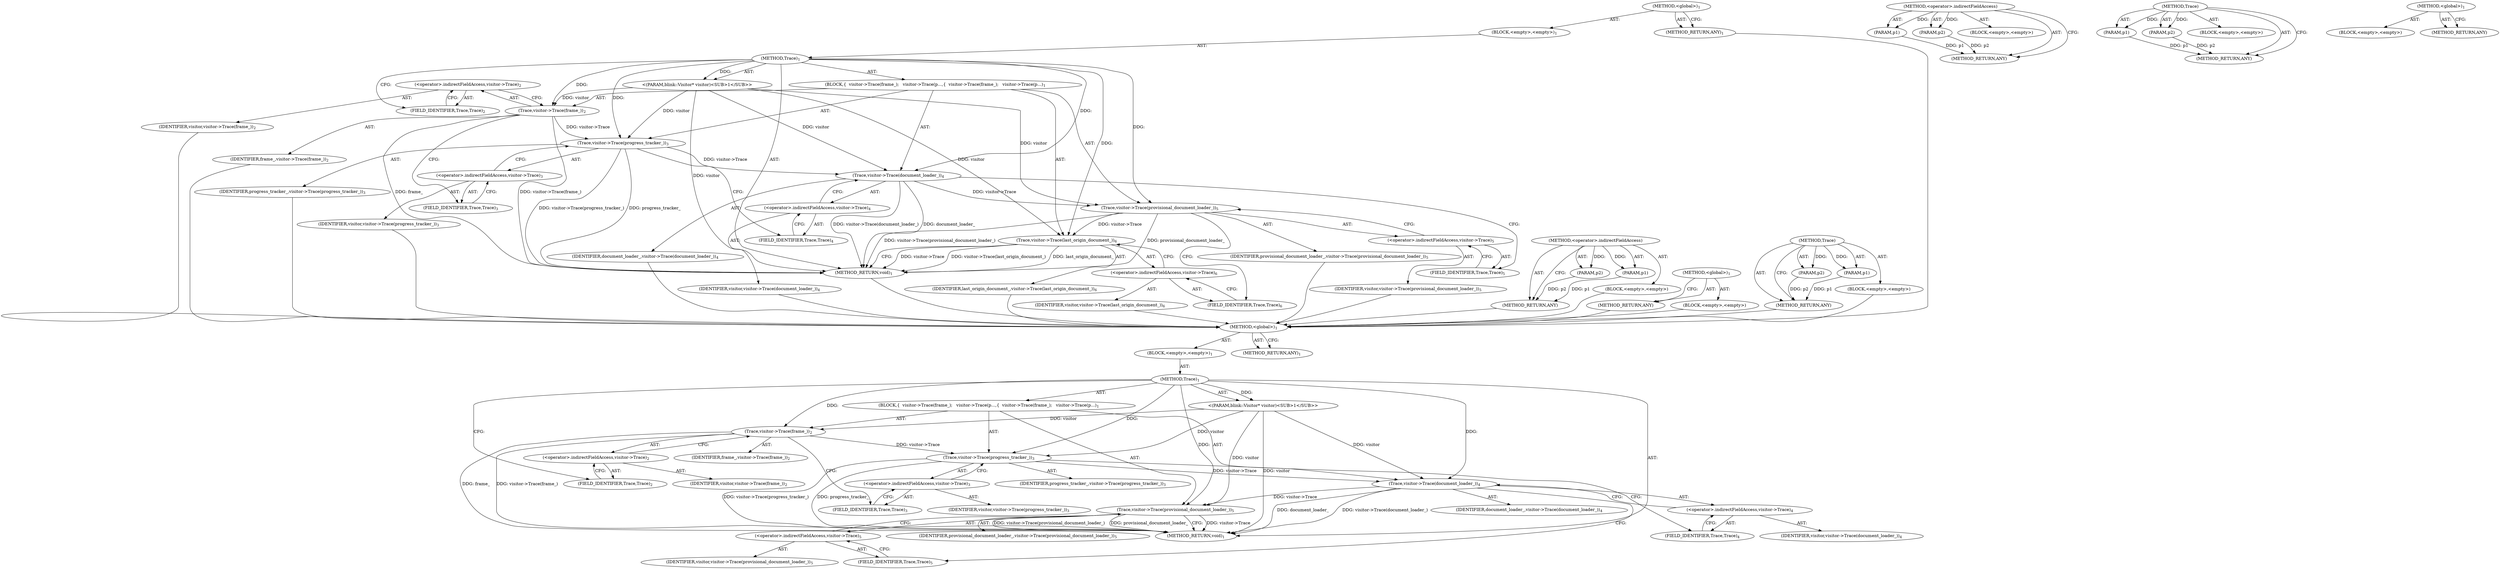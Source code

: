 digraph "&lt;global&gt;" {
vulnerable_6 [label=<(METHOD,&lt;global&gt;)<SUB>1</SUB>>];
vulnerable_7 [label=<(BLOCK,&lt;empty&gt;,&lt;empty&gt;)<SUB>1</SUB>>];
vulnerable_8 [label=<(METHOD,Trace)<SUB>1</SUB>>];
vulnerable_9 [label="<(PARAM,blink::Visitor* visitor)<SUB>1</SUB>>"];
vulnerable_10 [label=<(BLOCK,{
  visitor-&gt;Trace(frame_);
   visitor-&gt;Trace(p...,{
  visitor-&gt;Trace(frame_);
   visitor-&gt;Trace(p...)<SUB>1</SUB>>];
vulnerable_11 [label=<(Trace,visitor-&gt;Trace(frame_))<SUB>2</SUB>>];
vulnerable_12 [label=<(&lt;operator&gt;.indirectFieldAccess,visitor-&gt;Trace)<SUB>2</SUB>>];
vulnerable_13 [label=<(IDENTIFIER,visitor,visitor-&gt;Trace(frame_))<SUB>2</SUB>>];
vulnerable_14 [label=<(FIELD_IDENTIFIER,Trace,Trace)<SUB>2</SUB>>];
vulnerable_15 [label=<(IDENTIFIER,frame_,visitor-&gt;Trace(frame_))<SUB>2</SUB>>];
vulnerable_16 [label=<(Trace,visitor-&gt;Trace(progress_tracker_))<SUB>3</SUB>>];
vulnerable_17 [label=<(&lt;operator&gt;.indirectFieldAccess,visitor-&gt;Trace)<SUB>3</SUB>>];
vulnerable_18 [label=<(IDENTIFIER,visitor,visitor-&gt;Trace(progress_tracker_))<SUB>3</SUB>>];
vulnerable_19 [label=<(FIELD_IDENTIFIER,Trace,Trace)<SUB>3</SUB>>];
vulnerable_20 [label=<(IDENTIFIER,progress_tracker_,visitor-&gt;Trace(progress_tracker_))<SUB>3</SUB>>];
vulnerable_21 [label=<(Trace,visitor-&gt;Trace(document_loader_))<SUB>4</SUB>>];
vulnerable_22 [label=<(&lt;operator&gt;.indirectFieldAccess,visitor-&gt;Trace)<SUB>4</SUB>>];
vulnerable_23 [label=<(IDENTIFIER,visitor,visitor-&gt;Trace(document_loader_))<SUB>4</SUB>>];
vulnerable_24 [label=<(FIELD_IDENTIFIER,Trace,Trace)<SUB>4</SUB>>];
vulnerable_25 [label=<(IDENTIFIER,document_loader_,visitor-&gt;Trace(document_loader_))<SUB>4</SUB>>];
vulnerable_26 [label=<(Trace,visitor-&gt;Trace(provisional_document_loader_))<SUB>5</SUB>>];
vulnerable_27 [label=<(&lt;operator&gt;.indirectFieldAccess,visitor-&gt;Trace)<SUB>5</SUB>>];
vulnerable_28 [label=<(IDENTIFIER,visitor,visitor-&gt;Trace(provisional_document_loader_))<SUB>5</SUB>>];
vulnerable_29 [label=<(FIELD_IDENTIFIER,Trace,Trace)<SUB>5</SUB>>];
vulnerable_30 [label=<(IDENTIFIER,provisional_document_loader_,visitor-&gt;Trace(provisional_document_loader_))<SUB>5</SUB>>];
vulnerable_31 [label=<(METHOD_RETURN,void)<SUB>1</SUB>>];
vulnerable_33 [label=<(METHOD_RETURN,ANY)<SUB>1</SUB>>];
vulnerable_53 [label=<(METHOD,&lt;operator&gt;.indirectFieldAccess)>];
vulnerable_54 [label=<(PARAM,p1)>];
vulnerable_55 [label=<(PARAM,p2)>];
vulnerable_56 [label=<(BLOCK,&lt;empty&gt;,&lt;empty&gt;)>];
vulnerable_57 [label=<(METHOD_RETURN,ANY)>];
vulnerable_48 [label=<(METHOD,Trace)>];
vulnerable_49 [label=<(PARAM,p1)>];
vulnerable_50 [label=<(PARAM,p2)>];
vulnerable_51 [label=<(BLOCK,&lt;empty&gt;,&lt;empty&gt;)>];
vulnerable_52 [label=<(METHOD_RETURN,ANY)>];
vulnerable_42 [label=<(METHOD,&lt;global&gt;)<SUB>1</SUB>>];
vulnerable_43 [label=<(BLOCK,&lt;empty&gt;,&lt;empty&gt;)>];
vulnerable_44 [label=<(METHOD_RETURN,ANY)>];
fixed_6 [label=<(METHOD,&lt;global&gt;)<SUB>1</SUB>>];
fixed_7 [label=<(BLOCK,&lt;empty&gt;,&lt;empty&gt;)<SUB>1</SUB>>];
fixed_8 [label=<(METHOD,Trace)<SUB>1</SUB>>];
fixed_9 [label="<(PARAM,blink::Visitor* visitor)<SUB>1</SUB>>"];
fixed_10 [label=<(BLOCK,{
  visitor-&gt;Trace(frame_);
   visitor-&gt;Trace(p...,{
  visitor-&gt;Trace(frame_);
   visitor-&gt;Trace(p...)<SUB>1</SUB>>];
fixed_11 [label=<(Trace,visitor-&gt;Trace(frame_))<SUB>2</SUB>>];
fixed_12 [label=<(&lt;operator&gt;.indirectFieldAccess,visitor-&gt;Trace)<SUB>2</SUB>>];
fixed_13 [label=<(IDENTIFIER,visitor,visitor-&gt;Trace(frame_))<SUB>2</SUB>>];
fixed_14 [label=<(FIELD_IDENTIFIER,Trace,Trace)<SUB>2</SUB>>];
fixed_15 [label=<(IDENTIFIER,frame_,visitor-&gt;Trace(frame_))<SUB>2</SUB>>];
fixed_16 [label=<(Trace,visitor-&gt;Trace(progress_tracker_))<SUB>3</SUB>>];
fixed_17 [label=<(&lt;operator&gt;.indirectFieldAccess,visitor-&gt;Trace)<SUB>3</SUB>>];
fixed_18 [label=<(IDENTIFIER,visitor,visitor-&gt;Trace(progress_tracker_))<SUB>3</SUB>>];
fixed_19 [label=<(FIELD_IDENTIFIER,Trace,Trace)<SUB>3</SUB>>];
fixed_20 [label=<(IDENTIFIER,progress_tracker_,visitor-&gt;Trace(progress_tracker_))<SUB>3</SUB>>];
fixed_21 [label=<(Trace,visitor-&gt;Trace(document_loader_))<SUB>4</SUB>>];
fixed_22 [label=<(&lt;operator&gt;.indirectFieldAccess,visitor-&gt;Trace)<SUB>4</SUB>>];
fixed_23 [label=<(IDENTIFIER,visitor,visitor-&gt;Trace(document_loader_))<SUB>4</SUB>>];
fixed_24 [label=<(FIELD_IDENTIFIER,Trace,Trace)<SUB>4</SUB>>];
fixed_25 [label=<(IDENTIFIER,document_loader_,visitor-&gt;Trace(document_loader_))<SUB>4</SUB>>];
fixed_26 [label=<(Trace,visitor-&gt;Trace(provisional_document_loader_))<SUB>5</SUB>>];
fixed_27 [label=<(&lt;operator&gt;.indirectFieldAccess,visitor-&gt;Trace)<SUB>5</SUB>>];
fixed_28 [label=<(IDENTIFIER,visitor,visitor-&gt;Trace(provisional_document_loader_))<SUB>5</SUB>>];
fixed_29 [label=<(FIELD_IDENTIFIER,Trace,Trace)<SUB>5</SUB>>];
fixed_30 [label=<(IDENTIFIER,provisional_document_loader_,visitor-&gt;Trace(provisional_document_loader_))<SUB>5</SUB>>];
fixed_31 [label=<(Trace,visitor-&gt;Trace(last_origin_document_))<SUB>6</SUB>>];
fixed_32 [label=<(&lt;operator&gt;.indirectFieldAccess,visitor-&gt;Trace)<SUB>6</SUB>>];
fixed_33 [label=<(IDENTIFIER,visitor,visitor-&gt;Trace(last_origin_document_))<SUB>6</SUB>>];
fixed_34 [label=<(FIELD_IDENTIFIER,Trace,Trace)<SUB>6</SUB>>];
fixed_35 [label=<(IDENTIFIER,last_origin_document_,visitor-&gt;Trace(last_origin_document_))<SUB>6</SUB>>];
fixed_36 [label=<(METHOD_RETURN,void)<SUB>1</SUB>>];
fixed_38 [label=<(METHOD_RETURN,ANY)<SUB>1</SUB>>];
fixed_58 [label=<(METHOD,&lt;operator&gt;.indirectFieldAccess)>];
fixed_59 [label=<(PARAM,p1)>];
fixed_60 [label=<(PARAM,p2)>];
fixed_61 [label=<(BLOCK,&lt;empty&gt;,&lt;empty&gt;)>];
fixed_62 [label=<(METHOD_RETURN,ANY)>];
fixed_53 [label=<(METHOD,Trace)>];
fixed_54 [label=<(PARAM,p1)>];
fixed_55 [label=<(PARAM,p2)>];
fixed_56 [label=<(BLOCK,&lt;empty&gt;,&lt;empty&gt;)>];
fixed_57 [label=<(METHOD_RETURN,ANY)>];
fixed_47 [label=<(METHOD,&lt;global&gt;)<SUB>1</SUB>>];
fixed_48 [label=<(BLOCK,&lt;empty&gt;,&lt;empty&gt;)>];
fixed_49 [label=<(METHOD_RETURN,ANY)>];
vulnerable_6 -> vulnerable_7  [key=0, label="AST: "];
vulnerable_6 -> vulnerable_33  [key=0, label="AST: "];
vulnerable_6 -> vulnerable_33  [key=1, label="CFG: "];
vulnerable_7 -> vulnerable_8  [key=0, label="AST: "];
vulnerable_8 -> vulnerable_9  [key=0, label="AST: "];
vulnerable_8 -> vulnerable_9  [key=1, label="DDG: "];
vulnerable_8 -> vulnerable_10  [key=0, label="AST: "];
vulnerable_8 -> vulnerable_31  [key=0, label="AST: "];
vulnerable_8 -> vulnerable_14  [key=0, label="CFG: "];
vulnerable_8 -> vulnerable_11  [key=0, label="DDG: "];
vulnerable_8 -> vulnerable_16  [key=0, label="DDG: "];
vulnerable_8 -> vulnerable_21  [key=0, label="DDG: "];
vulnerable_8 -> vulnerable_26  [key=0, label="DDG: "];
vulnerable_9 -> vulnerable_31  [key=0, label="DDG: visitor"];
vulnerable_9 -> vulnerable_11  [key=0, label="DDG: visitor"];
vulnerable_9 -> vulnerable_16  [key=0, label="DDG: visitor"];
vulnerable_9 -> vulnerable_21  [key=0, label="DDG: visitor"];
vulnerable_9 -> vulnerable_26  [key=0, label="DDG: visitor"];
vulnerable_10 -> vulnerable_11  [key=0, label="AST: "];
vulnerable_10 -> vulnerable_16  [key=0, label="AST: "];
vulnerable_10 -> vulnerable_21  [key=0, label="AST: "];
vulnerable_10 -> vulnerable_26  [key=0, label="AST: "];
vulnerable_11 -> vulnerable_12  [key=0, label="AST: "];
vulnerable_11 -> vulnerable_15  [key=0, label="AST: "];
vulnerable_11 -> vulnerable_19  [key=0, label="CFG: "];
vulnerable_11 -> vulnerable_31  [key=0, label="DDG: visitor-&gt;Trace(frame_)"];
vulnerable_11 -> vulnerable_31  [key=1, label="DDG: frame_"];
vulnerable_11 -> vulnerable_16  [key=0, label="DDG: visitor-&gt;Trace"];
vulnerable_12 -> vulnerable_13  [key=0, label="AST: "];
vulnerable_12 -> vulnerable_14  [key=0, label="AST: "];
vulnerable_12 -> vulnerable_11  [key=0, label="CFG: "];
vulnerable_14 -> vulnerable_12  [key=0, label="CFG: "];
vulnerable_16 -> vulnerable_17  [key=0, label="AST: "];
vulnerable_16 -> vulnerable_20  [key=0, label="AST: "];
vulnerable_16 -> vulnerable_24  [key=0, label="CFG: "];
vulnerable_16 -> vulnerable_31  [key=0, label="DDG: visitor-&gt;Trace(progress_tracker_)"];
vulnerable_16 -> vulnerable_31  [key=1, label="DDG: progress_tracker_"];
vulnerable_16 -> vulnerable_21  [key=0, label="DDG: visitor-&gt;Trace"];
vulnerable_17 -> vulnerable_18  [key=0, label="AST: "];
vulnerable_17 -> vulnerable_19  [key=0, label="AST: "];
vulnerable_17 -> vulnerable_16  [key=0, label="CFG: "];
vulnerable_19 -> vulnerable_17  [key=0, label="CFG: "];
vulnerable_21 -> vulnerable_22  [key=0, label="AST: "];
vulnerable_21 -> vulnerable_25  [key=0, label="AST: "];
vulnerable_21 -> vulnerable_29  [key=0, label="CFG: "];
vulnerable_21 -> vulnerable_31  [key=0, label="DDG: visitor-&gt;Trace(document_loader_)"];
vulnerable_21 -> vulnerable_31  [key=1, label="DDG: document_loader_"];
vulnerable_21 -> vulnerable_26  [key=0, label="DDG: visitor-&gt;Trace"];
vulnerable_22 -> vulnerable_23  [key=0, label="AST: "];
vulnerable_22 -> vulnerable_24  [key=0, label="AST: "];
vulnerable_22 -> vulnerable_21  [key=0, label="CFG: "];
vulnerable_24 -> vulnerable_22  [key=0, label="CFG: "];
vulnerable_26 -> vulnerable_27  [key=0, label="AST: "];
vulnerable_26 -> vulnerable_30  [key=0, label="AST: "];
vulnerable_26 -> vulnerable_31  [key=0, label="CFG: "];
vulnerable_26 -> vulnerable_31  [key=1, label="DDG: visitor-&gt;Trace"];
vulnerable_26 -> vulnerable_31  [key=2, label="DDG: visitor-&gt;Trace(provisional_document_loader_)"];
vulnerable_26 -> vulnerable_31  [key=3, label="DDG: provisional_document_loader_"];
vulnerable_27 -> vulnerable_28  [key=0, label="AST: "];
vulnerable_27 -> vulnerable_29  [key=0, label="AST: "];
vulnerable_27 -> vulnerable_26  [key=0, label="CFG: "];
vulnerable_29 -> vulnerable_27  [key=0, label="CFG: "];
vulnerable_53 -> vulnerable_54  [key=0, label="AST: "];
vulnerable_53 -> vulnerable_54  [key=1, label="DDG: "];
vulnerable_53 -> vulnerable_56  [key=0, label="AST: "];
vulnerable_53 -> vulnerable_55  [key=0, label="AST: "];
vulnerable_53 -> vulnerable_55  [key=1, label="DDG: "];
vulnerable_53 -> vulnerable_57  [key=0, label="AST: "];
vulnerable_53 -> vulnerable_57  [key=1, label="CFG: "];
vulnerable_54 -> vulnerable_57  [key=0, label="DDG: p1"];
vulnerable_55 -> vulnerable_57  [key=0, label="DDG: p2"];
vulnerable_48 -> vulnerable_49  [key=0, label="AST: "];
vulnerable_48 -> vulnerable_49  [key=1, label="DDG: "];
vulnerable_48 -> vulnerable_51  [key=0, label="AST: "];
vulnerable_48 -> vulnerable_50  [key=0, label="AST: "];
vulnerable_48 -> vulnerable_50  [key=1, label="DDG: "];
vulnerable_48 -> vulnerable_52  [key=0, label="AST: "];
vulnerable_48 -> vulnerable_52  [key=1, label="CFG: "];
vulnerable_49 -> vulnerable_52  [key=0, label="DDG: p1"];
vulnerable_50 -> vulnerable_52  [key=0, label="DDG: p2"];
vulnerable_42 -> vulnerable_43  [key=0, label="AST: "];
vulnerable_42 -> vulnerable_44  [key=0, label="AST: "];
vulnerable_42 -> vulnerable_44  [key=1, label="CFG: "];
fixed_6 -> fixed_7  [key=0, label="AST: "];
fixed_6 -> fixed_38  [key=0, label="AST: "];
fixed_6 -> fixed_38  [key=1, label="CFG: "];
fixed_7 -> fixed_8  [key=0, label="AST: "];
fixed_8 -> fixed_9  [key=0, label="AST: "];
fixed_8 -> fixed_9  [key=1, label="DDG: "];
fixed_8 -> fixed_10  [key=0, label="AST: "];
fixed_8 -> fixed_36  [key=0, label="AST: "];
fixed_8 -> fixed_14  [key=0, label="CFG: "];
fixed_8 -> fixed_11  [key=0, label="DDG: "];
fixed_8 -> fixed_16  [key=0, label="DDG: "];
fixed_8 -> fixed_21  [key=0, label="DDG: "];
fixed_8 -> fixed_26  [key=0, label="DDG: "];
fixed_8 -> fixed_31  [key=0, label="DDG: "];
fixed_9 -> fixed_36  [key=0, label="DDG: visitor"];
fixed_9 -> fixed_11  [key=0, label="DDG: visitor"];
fixed_9 -> fixed_16  [key=0, label="DDG: visitor"];
fixed_9 -> fixed_21  [key=0, label="DDG: visitor"];
fixed_9 -> fixed_26  [key=0, label="DDG: visitor"];
fixed_9 -> fixed_31  [key=0, label="DDG: visitor"];
fixed_10 -> fixed_11  [key=0, label="AST: "];
fixed_10 -> fixed_16  [key=0, label="AST: "];
fixed_10 -> fixed_21  [key=0, label="AST: "];
fixed_10 -> fixed_26  [key=0, label="AST: "];
fixed_10 -> fixed_31  [key=0, label="AST: "];
fixed_11 -> fixed_12  [key=0, label="AST: "];
fixed_11 -> fixed_15  [key=0, label="AST: "];
fixed_11 -> fixed_19  [key=0, label="CFG: "];
fixed_11 -> fixed_36  [key=0, label="DDG: visitor-&gt;Trace(frame_)"];
fixed_11 -> fixed_36  [key=1, label="DDG: frame_"];
fixed_11 -> fixed_16  [key=0, label="DDG: visitor-&gt;Trace"];
fixed_12 -> fixed_13  [key=0, label="AST: "];
fixed_12 -> fixed_14  [key=0, label="AST: "];
fixed_12 -> fixed_11  [key=0, label="CFG: "];
fixed_13 -> vulnerable_6  [key=0];
fixed_14 -> fixed_12  [key=0, label="CFG: "];
fixed_15 -> vulnerable_6  [key=0];
fixed_16 -> fixed_17  [key=0, label="AST: "];
fixed_16 -> fixed_20  [key=0, label="AST: "];
fixed_16 -> fixed_24  [key=0, label="CFG: "];
fixed_16 -> fixed_36  [key=0, label="DDG: visitor-&gt;Trace(progress_tracker_)"];
fixed_16 -> fixed_36  [key=1, label="DDG: progress_tracker_"];
fixed_16 -> fixed_21  [key=0, label="DDG: visitor-&gt;Trace"];
fixed_17 -> fixed_18  [key=0, label="AST: "];
fixed_17 -> fixed_19  [key=0, label="AST: "];
fixed_17 -> fixed_16  [key=0, label="CFG: "];
fixed_18 -> vulnerable_6  [key=0];
fixed_19 -> fixed_17  [key=0, label="CFG: "];
fixed_20 -> vulnerable_6  [key=0];
fixed_21 -> fixed_22  [key=0, label="AST: "];
fixed_21 -> fixed_25  [key=0, label="AST: "];
fixed_21 -> fixed_29  [key=0, label="CFG: "];
fixed_21 -> fixed_36  [key=0, label="DDG: visitor-&gt;Trace(document_loader_)"];
fixed_21 -> fixed_36  [key=1, label="DDG: document_loader_"];
fixed_21 -> fixed_26  [key=0, label="DDG: visitor-&gt;Trace"];
fixed_22 -> fixed_23  [key=0, label="AST: "];
fixed_22 -> fixed_24  [key=0, label="AST: "];
fixed_22 -> fixed_21  [key=0, label="CFG: "];
fixed_23 -> vulnerable_6  [key=0];
fixed_24 -> fixed_22  [key=0, label="CFG: "];
fixed_25 -> vulnerable_6  [key=0];
fixed_26 -> fixed_27  [key=0, label="AST: "];
fixed_26 -> fixed_30  [key=0, label="AST: "];
fixed_26 -> fixed_34  [key=0, label="CFG: "];
fixed_26 -> fixed_36  [key=0, label="DDG: visitor-&gt;Trace(provisional_document_loader_)"];
fixed_26 -> fixed_36  [key=1, label="DDG: provisional_document_loader_"];
fixed_26 -> fixed_31  [key=0, label="DDG: visitor-&gt;Trace"];
fixed_27 -> fixed_28  [key=0, label="AST: "];
fixed_27 -> fixed_29  [key=0, label="AST: "];
fixed_27 -> fixed_26  [key=0, label="CFG: "];
fixed_28 -> vulnerable_6  [key=0];
fixed_29 -> fixed_27  [key=0, label="CFG: "];
fixed_30 -> vulnerable_6  [key=0];
fixed_31 -> fixed_32  [key=0, label="AST: "];
fixed_31 -> fixed_35  [key=0, label="AST: "];
fixed_31 -> fixed_36  [key=0, label="CFG: "];
fixed_31 -> fixed_36  [key=1, label="DDG: visitor-&gt;Trace"];
fixed_31 -> fixed_36  [key=2, label="DDG: visitor-&gt;Trace(last_origin_document_)"];
fixed_31 -> fixed_36  [key=3, label="DDG: last_origin_document_"];
fixed_32 -> fixed_33  [key=0, label="AST: "];
fixed_32 -> fixed_34  [key=0, label="AST: "];
fixed_32 -> fixed_31  [key=0, label="CFG: "];
fixed_33 -> vulnerable_6  [key=0];
fixed_34 -> fixed_32  [key=0, label="CFG: "];
fixed_35 -> vulnerable_6  [key=0];
fixed_36 -> vulnerable_6  [key=0];
fixed_38 -> vulnerable_6  [key=0];
fixed_58 -> fixed_59  [key=0, label="AST: "];
fixed_58 -> fixed_59  [key=1, label="DDG: "];
fixed_58 -> fixed_61  [key=0, label="AST: "];
fixed_58 -> fixed_60  [key=0, label="AST: "];
fixed_58 -> fixed_60  [key=1, label="DDG: "];
fixed_58 -> fixed_62  [key=0, label="AST: "];
fixed_58 -> fixed_62  [key=1, label="CFG: "];
fixed_59 -> fixed_62  [key=0, label="DDG: p1"];
fixed_60 -> fixed_62  [key=0, label="DDG: p2"];
fixed_61 -> vulnerable_6  [key=0];
fixed_62 -> vulnerable_6  [key=0];
fixed_53 -> fixed_54  [key=0, label="AST: "];
fixed_53 -> fixed_54  [key=1, label="DDG: "];
fixed_53 -> fixed_56  [key=0, label="AST: "];
fixed_53 -> fixed_55  [key=0, label="AST: "];
fixed_53 -> fixed_55  [key=1, label="DDG: "];
fixed_53 -> fixed_57  [key=0, label="AST: "];
fixed_53 -> fixed_57  [key=1, label="CFG: "];
fixed_54 -> fixed_57  [key=0, label="DDG: p1"];
fixed_55 -> fixed_57  [key=0, label="DDG: p2"];
fixed_56 -> vulnerable_6  [key=0];
fixed_57 -> vulnerable_6  [key=0];
fixed_47 -> fixed_48  [key=0, label="AST: "];
fixed_47 -> fixed_49  [key=0, label="AST: "];
fixed_47 -> fixed_49  [key=1, label="CFG: "];
fixed_48 -> vulnerable_6  [key=0];
fixed_49 -> vulnerable_6  [key=0];
}
